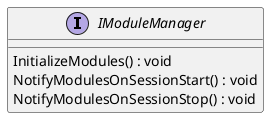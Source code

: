 @startuml
interface IModuleManager {
    InitializeModules() : void
    NotifyModulesOnSessionStart() : void
    NotifyModulesOnSessionStop() : void
}
@enduml

